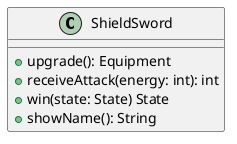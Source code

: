 @startuml
class ShieldSword {
    +upgrade(): Equipment
    +receiveAttack(energy: int): int
    +win(state: State) State
    +showName(): String
}
@enduml